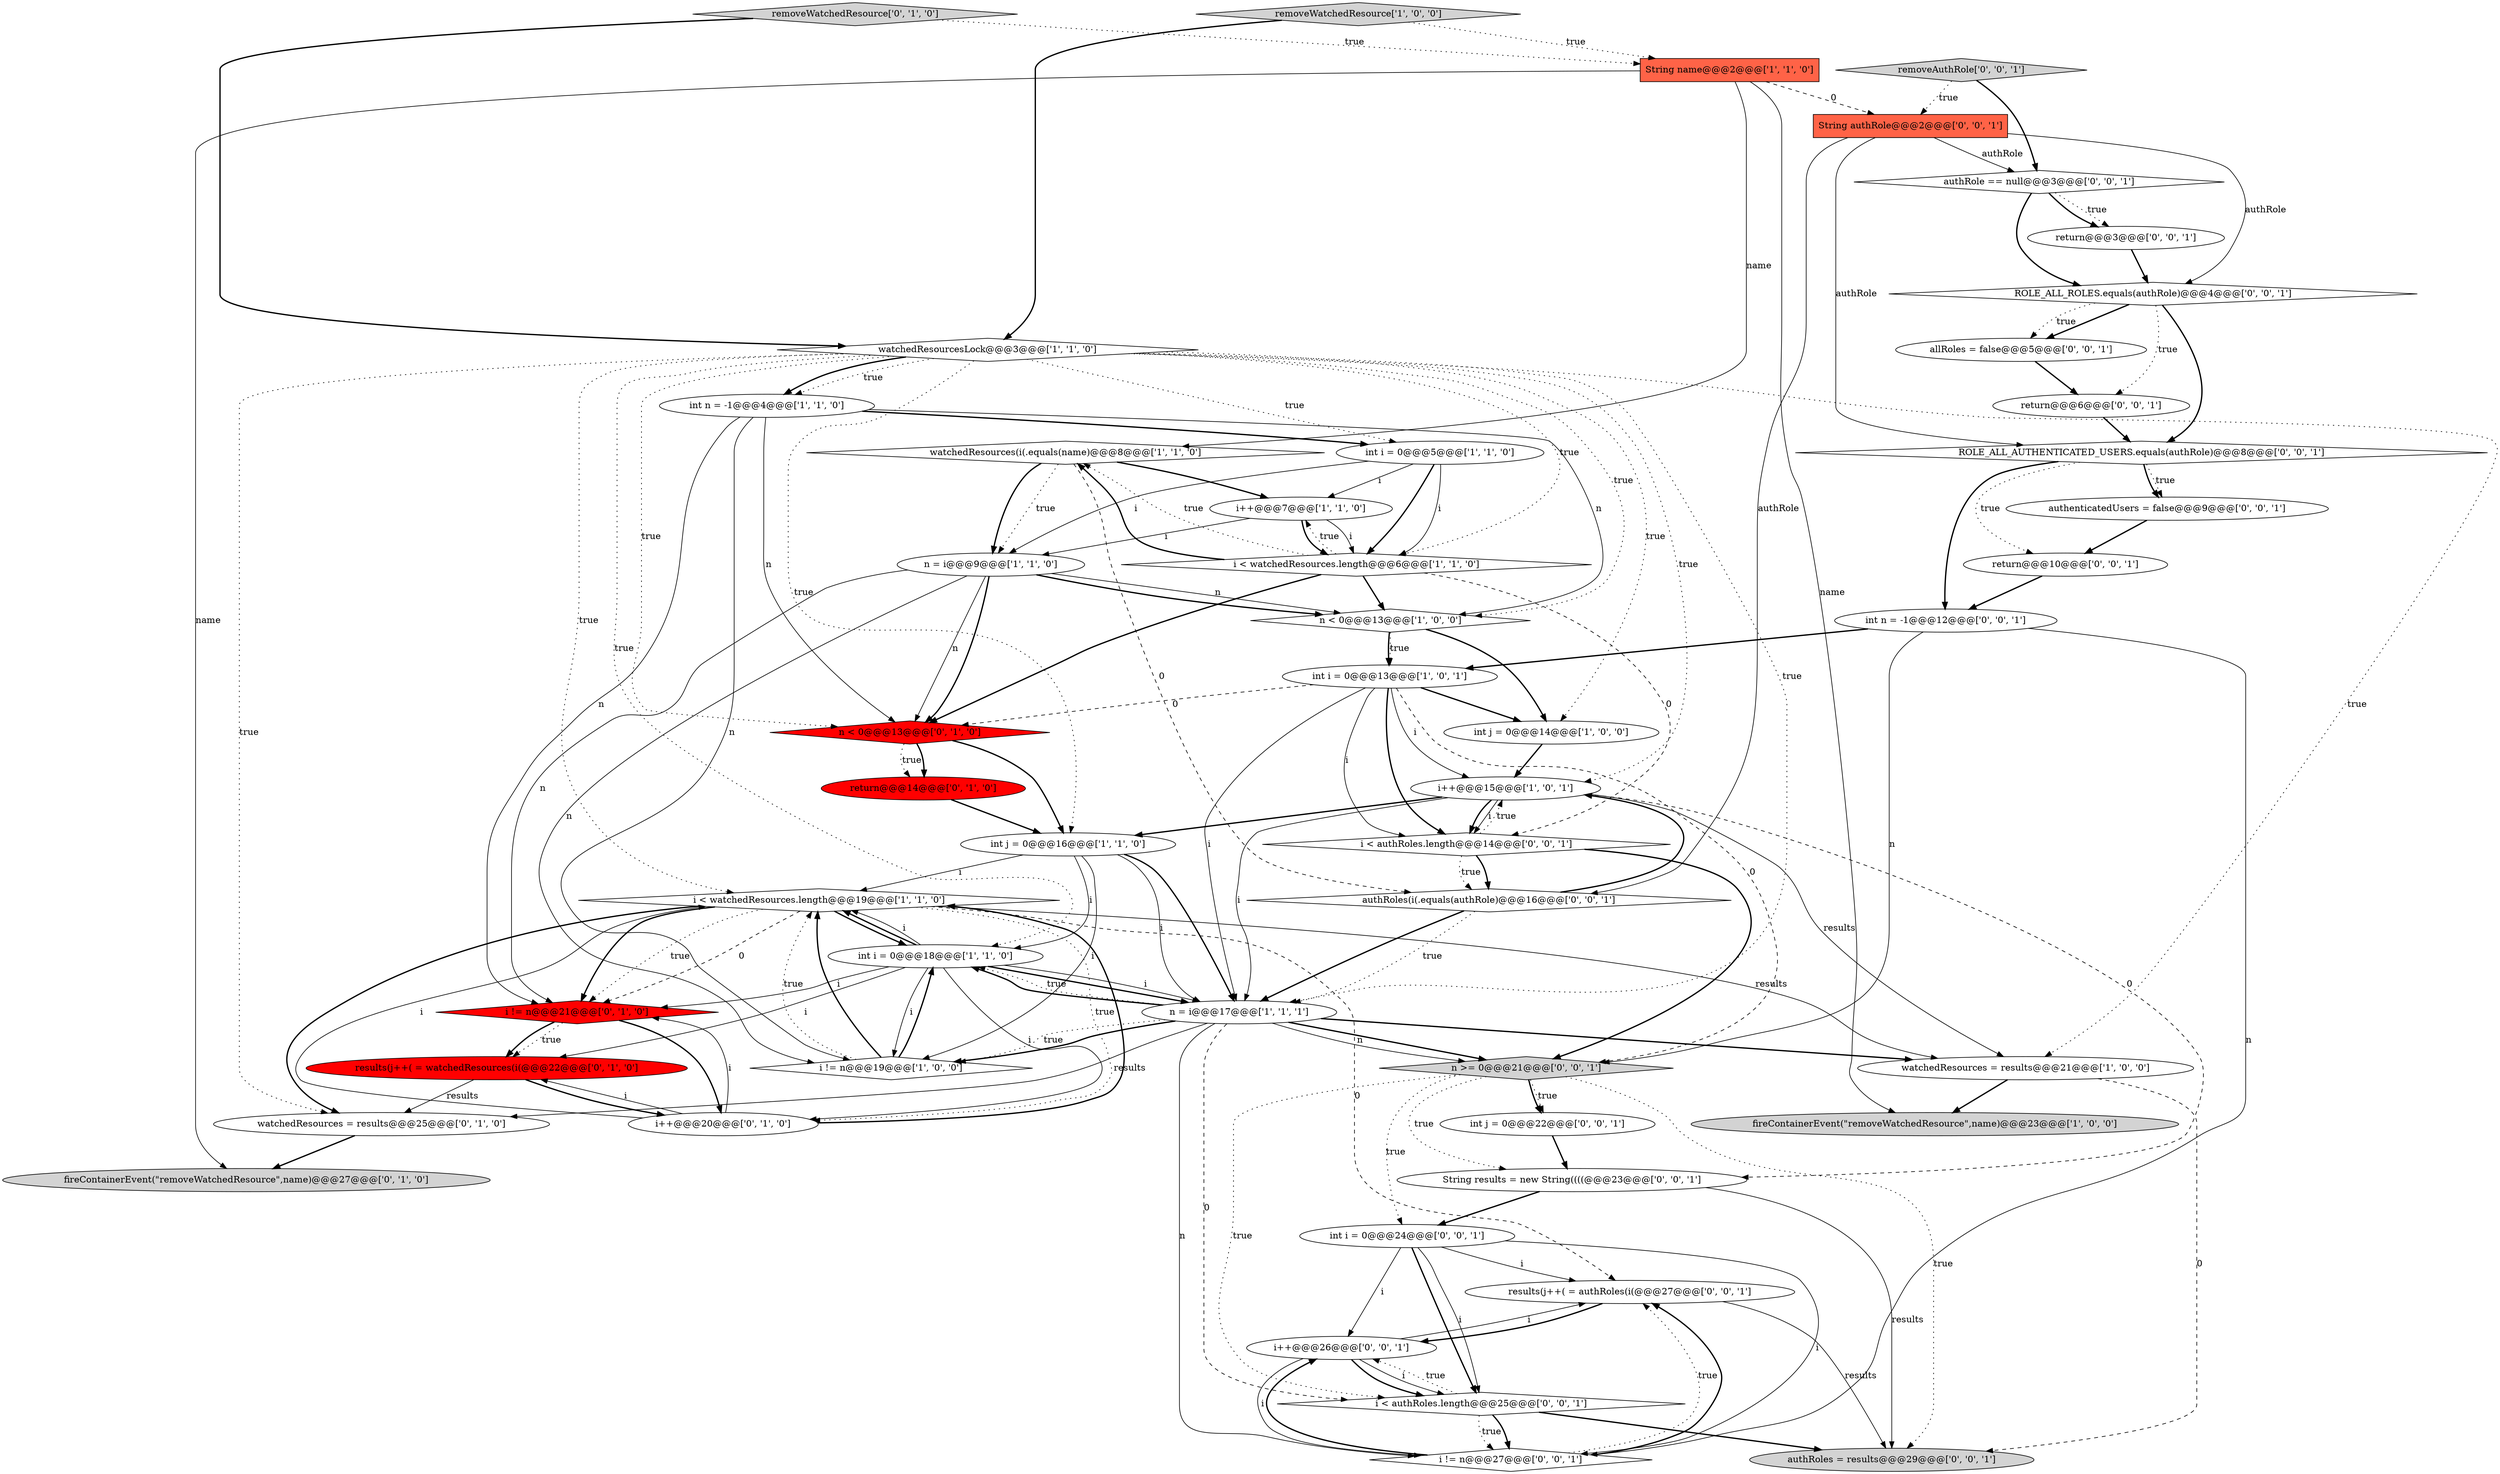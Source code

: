 digraph {
20 [style = filled, label = "return@@@14@@@['0', '1', '0']", fillcolor = red, shape = ellipse image = "AAA1AAABBB2BBB"];
32 [style = filled, label = "i < authRoles.length@@@25@@@['0', '0', '1']", fillcolor = white, shape = diamond image = "AAA0AAABBB3BBB"];
30 [style = filled, label = "int i = 0@@@24@@@['0', '0', '1']", fillcolor = white, shape = ellipse image = "AAA0AAABBB3BBB"];
48 [style = filled, label = "int j = 0@@@22@@@['0', '0', '1']", fillcolor = white, shape = ellipse image = "AAA0AAABBB3BBB"];
47 [style = filled, label = "String authRole@@@2@@@['0', '0', '1']", fillcolor = tomato, shape = box image = "AAA0AAABBB3BBB"];
9 [style = filled, label = "n < 0@@@13@@@['1', '0', '0']", fillcolor = white, shape = diamond image = "AAA0AAABBB1BBB"];
5 [style = filled, label = "int n = -1@@@4@@@['1', '1', '0']", fillcolor = white, shape = ellipse image = "AAA0AAABBB1BBB"];
37 [style = filled, label = "return@@@6@@@['0', '0', '1']", fillcolor = white, shape = ellipse image = "AAA0AAABBB3BBB"];
8 [style = filled, label = "i < watchedResources.length@@@19@@@['1', '1', '0']", fillcolor = white, shape = diamond image = "AAA0AAABBB1BBB"];
45 [style = filled, label = "authRoles = results@@@29@@@['0', '0', '1']", fillcolor = lightgray, shape = ellipse image = "AAA0AAABBB3BBB"];
19 [style = filled, label = "int i = 0@@@13@@@['1', '0', '1']", fillcolor = white, shape = ellipse image = "AAA0AAABBB1BBB"];
31 [style = filled, label = "removeAuthRole['0', '0', '1']", fillcolor = lightgray, shape = diamond image = "AAA0AAABBB3BBB"];
12 [style = filled, label = "watchedResources(i(.equals(name)@@@8@@@['1', '1', '0']", fillcolor = white, shape = diamond image = "AAA0AAABBB1BBB"];
16 [style = filled, label = "String name@@@2@@@['1', '1', '0']", fillcolor = tomato, shape = box image = "AAA0AAABBB1BBB"];
14 [style = filled, label = "fireContainerEvent(\"removeWatchedResource\",name)@@@23@@@['1', '0', '0']", fillcolor = lightgray, shape = ellipse image = "AAA0AAABBB1BBB"];
4 [style = filled, label = "watchedResources = results@@@21@@@['1', '0', '0']", fillcolor = white, shape = ellipse image = "AAA0AAABBB1BBB"];
24 [style = filled, label = "i != n@@@21@@@['0', '1', '0']", fillcolor = red, shape = diamond image = "AAA1AAABBB2BBB"];
26 [style = filled, label = "results(j++( = watchedResources(i(@@@22@@@['0', '1', '0']", fillcolor = red, shape = ellipse image = "AAA1AAABBB2BBB"];
6 [style = filled, label = "int j = 0@@@14@@@['1', '0', '0']", fillcolor = white, shape = ellipse image = "AAA0AAABBB1BBB"];
15 [style = filled, label = "removeWatchedResource['1', '0', '0']", fillcolor = lightgray, shape = diamond image = "AAA0AAABBB1BBB"];
22 [style = filled, label = "watchedResources = results@@@25@@@['0', '1', '0']", fillcolor = white, shape = ellipse image = "AAA0AAABBB2BBB"];
21 [style = filled, label = "removeWatchedResource['0', '1', '0']", fillcolor = lightgray, shape = diamond image = "AAA0AAABBB2BBB"];
38 [style = filled, label = "return@@@10@@@['0', '0', '1']", fillcolor = white, shape = ellipse image = "AAA0AAABBB3BBB"];
28 [style = filled, label = "return@@@3@@@['0', '0', '1']", fillcolor = white, shape = ellipse image = "AAA0AAABBB3BBB"];
41 [style = filled, label = "int n = -1@@@12@@@['0', '0', '1']", fillcolor = white, shape = ellipse image = "AAA0AAABBB3BBB"];
46 [style = filled, label = "authenticatedUsers = false@@@9@@@['0', '0', '1']", fillcolor = white, shape = ellipse image = "AAA0AAABBB3BBB"];
36 [style = filled, label = "allRoles = false@@@5@@@['0', '0', '1']", fillcolor = white, shape = ellipse image = "AAA0AAABBB3BBB"];
25 [style = filled, label = "n < 0@@@13@@@['0', '1', '0']", fillcolor = red, shape = diamond image = "AAA1AAABBB2BBB"];
42 [style = filled, label = "String results = new String((((@@@23@@@['0', '0', '1']", fillcolor = white, shape = ellipse image = "AAA0AAABBB3BBB"];
11 [style = filled, label = "i++@@@7@@@['1', '1', '0']", fillcolor = white, shape = ellipse image = "AAA0AAABBB1BBB"];
7 [style = filled, label = "watchedResourcesLock@@@3@@@['1', '1', '0']", fillcolor = white, shape = diamond image = "AAA0AAABBB1BBB"];
44 [style = filled, label = "ROLE_ALL_AUTHENTICATED_USERS.equals(authRole)@@@8@@@['0', '0', '1']", fillcolor = white, shape = diamond image = "AAA0AAABBB3BBB"];
0 [style = filled, label = "i != n@@@19@@@['1', '0', '0']", fillcolor = white, shape = diamond image = "AAA0AAABBB1BBB"];
18 [style = filled, label = "int i = 0@@@5@@@['1', '1', '0']", fillcolor = white, shape = ellipse image = "AAA0AAABBB1BBB"];
27 [style = filled, label = "fireContainerEvent(\"removeWatchedResource\",name)@@@27@@@['0', '1', '0']", fillcolor = lightgray, shape = ellipse image = "AAA0AAABBB2BBB"];
29 [style = filled, label = "i < authRoles.length@@@14@@@['0', '0', '1']", fillcolor = white, shape = diamond image = "AAA0AAABBB3BBB"];
23 [style = filled, label = "i++@@@20@@@['0', '1', '0']", fillcolor = white, shape = ellipse image = "AAA0AAABBB2BBB"];
35 [style = filled, label = "i++@@@26@@@['0', '0', '1']", fillcolor = white, shape = ellipse image = "AAA0AAABBB3BBB"];
2 [style = filled, label = "n = i@@@17@@@['1', '1', '1']", fillcolor = white, shape = ellipse image = "AAA0AAABBB1BBB"];
3 [style = filled, label = "i++@@@15@@@['1', '0', '1']", fillcolor = white, shape = ellipse image = "AAA0AAABBB1BBB"];
43 [style = filled, label = "i != n@@@27@@@['0', '0', '1']", fillcolor = white, shape = diamond image = "AAA0AAABBB3BBB"];
34 [style = filled, label = "ROLE_ALL_ROLES.equals(authRole)@@@4@@@['0', '0', '1']", fillcolor = white, shape = diamond image = "AAA0AAABBB3BBB"];
39 [style = filled, label = "n >= 0@@@21@@@['0', '0', '1']", fillcolor = lightgray, shape = diamond image = "AAA0AAABBB3BBB"];
40 [style = filled, label = "authRole == null@@@3@@@['0', '0', '1']", fillcolor = white, shape = diamond image = "AAA0AAABBB3BBB"];
1 [style = filled, label = "int j = 0@@@16@@@['1', '1', '0']", fillcolor = white, shape = ellipse image = "AAA0AAABBB1BBB"];
13 [style = filled, label = "n = i@@@9@@@['1', '1', '0']", fillcolor = white, shape = ellipse image = "AAA0AAABBB1BBB"];
49 [style = filled, label = "results(j++( = authRoles(i(@@@27@@@['0', '0', '1']", fillcolor = white, shape = ellipse image = "AAA0AAABBB3BBB"];
17 [style = filled, label = "int i = 0@@@18@@@['1', '1', '0']", fillcolor = white, shape = ellipse image = "AAA0AAABBB1BBB"];
10 [style = filled, label = "i < watchedResources.length@@@6@@@['1', '1', '0']", fillcolor = white, shape = diamond image = "AAA0AAABBB1BBB"];
33 [style = filled, label = "authRoles(i(.equals(authRole)@@@16@@@['0', '0', '1']", fillcolor = white, shape = diamond image = "AAA0AAABBB3BBB"];
6->3 [style = bold, label=""];
25->1 [style = bold, label=""];
8->4 [style = solid, label="results"];
23->24 [style = solid, label="i"];
32->43 [style = dotted, label="true"];
35->49 [style = solid, label="i"];
41->19 [style = bold, label=""];
18->10 [style = solid, label="i"];
2->32 [style = dashed, label="0"];
40->28 [style = dotted, label="true"];
2->22 [style = solid, label="results"];
38->41 [style = bold, label=""];
17->8 [style = solid, label="i"];
47->44 [style = solid, label="authRole"];
39->42 [style = dotted, label="true"];
9->6 [style = bold, label=""];
18->13 [style = solid, label="i"];
44->46 [style = bold, label=""];
16->47 [style = dashed, label="0"];
43->35 [style = bold, label=""];
10->12 [style = bold, label=""];
16->14 [style = solid, label="name"];
1->2 [style = solid, label="i"];
35->32 [style = solid, label="i"];
33->2 [style = dotted, label="true"];
0->8 [style = bold, label=""];
31->40 [style = bold, label=""];
5->0 [style = solid, label="n"];
7->1 [style = dotted, label="true"];
34->37 [style = dotted, label="true"];
16->12 [style = solid, label="name"];
30->35 [style = solid, label="i"];
13->25 [style = bold, label=""];
3->2 [style = solid, label="i"];
7->6 [style = dotted, label="true"];
46->38 [style = bold, label=""];
19->29 [style = solid, label="i"];
2->0 [style = dotted, label="true"];
7->10 [style = dotted, label="true"];
32->35 [style = dotted, label="true"];
33->3 [style = bold, label=""];
29->39 [style = bold, label=""];
0->17 [style = bold, label=""];
44->46 [style = dotted, label="true"];
19->3 [style = solid, label="i"];
12->11 [style = bold, label=""];
8->23 [style = dotted, label="true"];
40->34 [style = bold, label=""];
30->49 [style = solid, label="i"];
15->16 [style = dotted, label="true"];
17->26 [style = solid, label="i"];
19->6 [style = bold, label=""];
23->8 [style = bold, label=""];
2->4 [style = bold, label=""];
3->29 [style = solid, label="i"];
10->29 [style = dashed, label="0"];
8->22 [style = bold, label=""];
0->8 [style = dotted, label="true"];
8->17 [style = bold, label=""];
2->39 [style = bold, label=""];
26->22 [style = solid, label="results"];
7->5 [style = bold, label=""];
30->43 [style = solid, label="i"];
17->2 [style = bold, label=""];
24->26 [style = dotted, label="true"];
10->25 [style = bold, label=""];
5->9 [style = solid, label="n"];
44->38 [style = dotted, label="true"];
34->36 [style = bold, label=""];
25->20 [style = dotted, label="true"];
44->41 [style = bold, label=""];
47->40 [style = solid, label="authRole"];
13->24 [style = solid, label="n"];
21->7 [style = bold, label=""];
43->49 [style = dotted, label="true"];
36->37 [style = bold, label=""];
19->25 [style = dashed, label="0"];
21->16 [style = dotted, label="true"];
5->24 [style = solid, label="n"];
7->22 [style = dotted, label="true"];
7->17 [style = dotted, label="true"];
7->8 [style = dotted, label="true"];
3->29 [style = bold, label=""];
8->24 [style = bold, label=""];
2->17 [style = bold, label=""];
11->10 [style = solid, label="i"];
7->2 [style = dotted, label="true"];
1->17 [style = solid, label="i"];
17->8 [style = bold, label=""];
4->14 [style = bold, label=""];
17->0 [style = solid, label="i"];
12->33 [style = dashed, label="0"];
11->13 [style = solid, label="i"];
31->47 [style = dotted, label="true"];
3->1 [style = bold, label=""];
17->23 [style = solid, label="i"];
49->35 [style = bold, label=""];
19->29 [style = bold, label=""];
34->36 [style = dotted, label="true"];
35->32 [style = bold, label=""];
30->32 [style = bold, label=""];
39->30 [style = dotted, label="true"];
5->18 [style = bold, label=""];
5->25 [style = solid, label="n"];
20->1 [style = bold, label=""];
8->24 [style = dotted, label="true"];
7->5 [style = dotted, label="true"];
42->45 [style = solid, label="results"];
4->45 [style = dashed, label="0"];
12->13 [style = bold, label=""];
24->26 [style = bold, label=""];
25->20 [style = bold, label=""];
12->13 [style = dotted, label="true"];
9->19 [style = dotted, label="true"];
2->0 [style = bold, label=""];
47->33 [style = solid, label="authRole"];
18->10 [style = bold, label=""];
19->39 [style = dashed, label="0"];
13->9 [style = solid, label="n"];
10->11 [style = dotted, label="true"];
39->48 [style = dotted, label="true"];
11->10 [style = bold, label=""];
34->44 [style = bold, label=""];
37->44 [style = bold, label=""];
18->11 [style = solid, label="i"];
7->18 [style = dotted, label="true"];
17->24 [style = solid, label="i"];
9->19 [style = bold, label=""];
10->9 [style = bold, label=""];
1->2 [style = bold, label=""];
13->9 [style = bold, label=""];
23->26 [style = solid, label="i"];
2->39 [style = solid, label="n"];
23->8 [style = solid, label="i"];
29->3 [style = dotted, label="true"];
39->45 [style = dotted, label="true"];
33->2 [style = bold, label=""];
35->43 [style = solid, label="i"];
24->23 [style = bold, label=""];
32->45 [style = bold, label=""];
10->12 [style = dotted, label="true"];
39->48 [style = bold, label=""];
15->7 [style = bold, label=""];
28->34 [style = bold, label=""];
49->45 [style = solid, label="results"];
2->17 [style = dotted, label="true"];
41->43 [style = solid, label="n"];
1->8 [style = solid, label="i"];
41->39 [style = solid, label="n"];
40->28 [style = bold, label=""];
7->9 [style = dotted, label="true"];
32->43 [style = bold, label=""];
8->24 [style = dashed, label="0"];
13->0 [style = solid, label="n"];
48->42 [style = bold, label=""];
13->25 [style = solid, label="n"];
47->34 [style = solid, label="authRole"];
19->2 [style = solid, label="i"];
1->0 [style = solid, label="i"];
29->33 [style = bold, label=""];
39->32 [style = dotted, label="true"];
22->27 [style = bold, label=""];
30->32 [style = solid, label="i"];
7->3 [style = dotted, label="true"];
42->30 [style = bold, label=""];
26->23 [style = bold, label=""];
2->43 [style = solid, label="n"];
7->4 [style = dotted, label="true"];
7->25 [style = dotted, label="true"];
3->4 [style = solid, label="results"];
16->27 [style = solid, label="name"];
43->49 [style = bold, label=""];
29->33 [style = dotted, label="true"];
17->2 [style = solid, label="i"];
3->42 [style = dashed, label="0"];
8->49 [style = dashed, label="0"];
}
